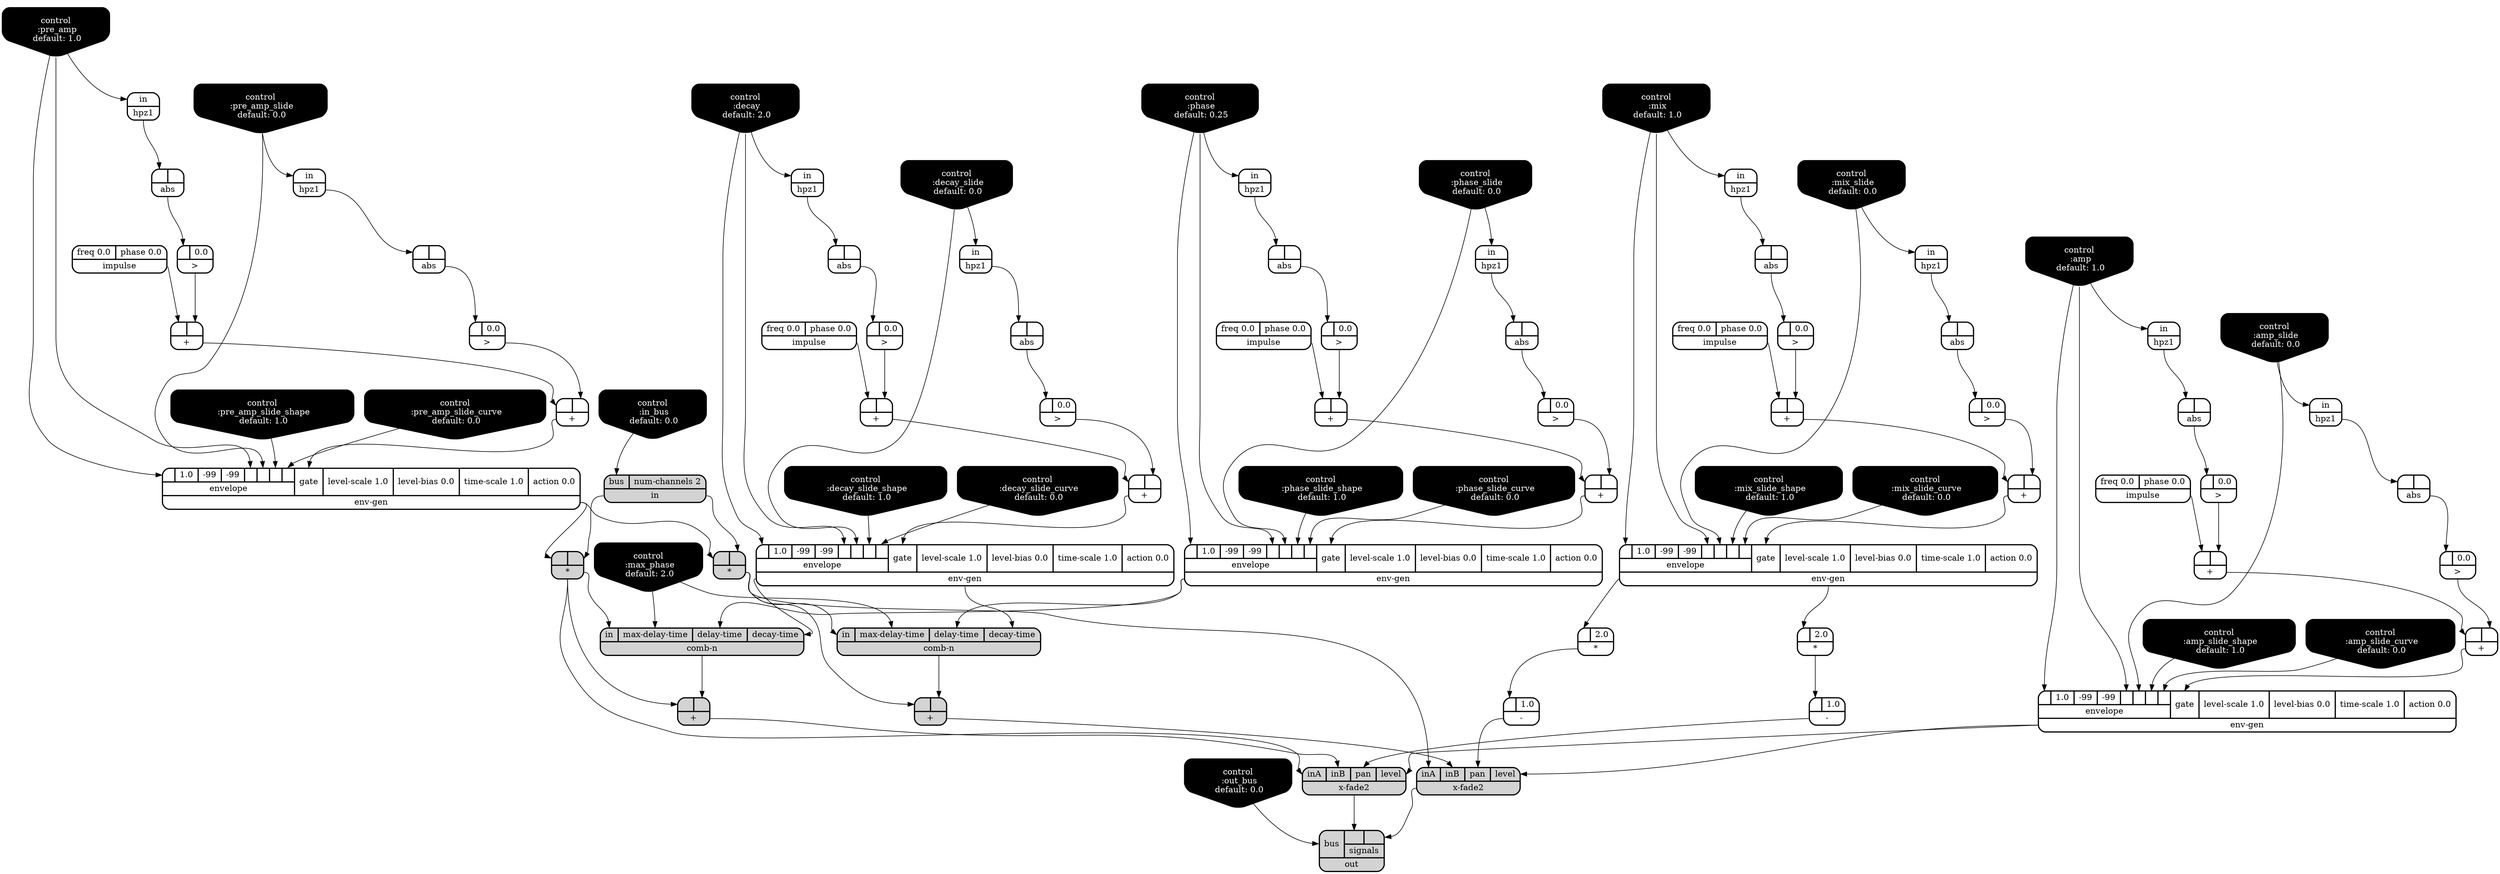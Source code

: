 digraph synthdef {
42 [label = "{{ <a> |<b> 2.0} |<__UG_NAME__>* }" style="bold, rounded" shape=record rankdir=LR];
66 [label = "{{ <a> |<b> } |<__UG_NAME__>* }" style="filled, bold, rounded"  shape=record rankdir=LR];
78 [label = "{{ <a> |<b> 2.0} |<__UG_NAME__>* }" style="bold, rounded" shape=record rankdir=LR];
81 [label = "{{ <a> |<b> } |<__UG_NAME__>* }" style="filled, bold, rounded"  shape=record rankdir=LR];
30 [label = "{{ <a> |<b> } |<__UG_NAME__>+ }" style="bold, rounded" shape=record rankdir=LR];
34 [label = "{{ <a> |<b> } |<__UG_NAME__>+ }" style="bold, rounded" shape=record rankdir=LR];
39 [label = "{{ <a> |<b> } |<__UG_NAME__>+ }" style="bold, rounded" shape=record rankdir=LR];
40 [label = "{{ <a> |<b> } |<__UG_NAME__>+ }" style="bold, rounded" shape=record rankdir=LR];
47 [label = "{{ <a> |<b> } |<__UG_NAME__>+ }" style="bold, rounded" shape=record rankdir=LR];
52 [label = "{{ <a> |<b> } |<__UG_NAME__>+ }" style="bold, rounded" shape=record rankdir=LR];
56 [label = "{{ <a> |<b> } |<__UG_NAME__>+ }" style="bold, rounded" shape=record rankdir=LR];
63 [label = "{{ <a> |<b> } |<__UG_NAME__>+ }" style="bold, rounded" shape=record rankdir=LR];
71 [label = "{{ <a> |<b> } |<__UG_NAME__>+ }" style="bold, rounded" shape=record rankdir=LR];
73 [label = "{{ <a> |<b> } |<__UG_NAME__>+ }" style="bold, rounded" shape=record rankdir=LR];
76 [label = "{{ <a> |<b> } |<__UG_NAME__>+ }" style="filled, bold, rounded"  shape=record rankdir=LR];
83 [label = "{{ <a> |<b> } |<__UG_NAME__>+ }" style="filled, bold, rounded"  shape=record rankdir=LR];
79 [label = "{{ <a> |<b> 1.0} |<__UG_NAME__>- }" style="bold, rounded" shape=record rankdir=LR];
84 [label = "{{ <a> |<b> 1.0} |<__UG_NAME__>- }" style="bold, rounded" shape=record rankdir=LR];
25 [label = "{{ <a> |<b> 0.0} |<__UG_NAME__>\> }" style="bold, rounded" shape=record rankdir=LR];
29 [label = "{{ <a> |<b> 0.0} |<__UG_NAME__>\> }" style="bold, rounded" shape=record rankdir=LR];
33 [label = "{{ <a> |<b> 0.0} |<__UG_NAME__>\> }" style="bold, rounded" shape=record rankdir=LR];
38 [label = "{{ <a> |<b> 0.0} |<__UG_NAME__>\> }" style="bold, rounded" shape=record rankdir=LR];
46 [label = "{{ <a> |<b> 0.0} |<__UG_NAME__>\> }" style="bold, rounded" shape=record rankdir=LR];
51 [label = "{{ <a> |<b> 0.0} |<__UG_NAME__>\> }" style="bold, rounded" shape=record rankdir=LR];
55 [label = "{{ <a> |<b> 0.0} |<__UG_NAME__>\> }" style="bold, rounded" shape=record rankdir=LR];
62 [label = "{{ <a> |<b> 0.0} |<__UG_NAME__>\> }" style="bold, rounded" shape=record rankdir=LR];
70 [label = "{{ <a> |<b> 0.0} |<__UG_NAME__>\> }" style="bold, rounded" shape=record rankdir=LR];
72 [label = "{{ <a> |<b> 0.0} |<__UG_NAME__>\> }" style="bold, rounded" shape=record rankdir=LR];
24 [label = "{{ <a> |<b> } |<__UG_NAME__>abs }" style="bold, rounded" shape=record rankdir=LR];
28 [label = "{{ <a> |<b> } |<__UG_NAME__>abs }" style="bold, rounded" shape=record rankdir=LR];
32 [label = "{{ <a> |<b> } |<__UG_NAME__>abs }" style="bold, rounded" shape=record rankdir=LR];
37 [label = "{{ <a> |<b> } |<__UG_NAME__>abs }" style="bold, rounded" shape=record rankdir=LR];
45 [label = "{{ <a> |<b> } |<__UG_NAME__>abs }" style="bold, rounded" shape=record rankdir=LR];
50 [label = "{{ <a> |<b> } |<__UG_NAME__>abs }" style="bold, rounded" shape=record rankdir=LR];
54 [label = "{{ <a> |<b> } |<__UG_NAME__>abs }" style="bold, rounded" shape=record rankdir=LR];
59 [label = "{{ <a> |<b> } |<__UG_NAME__>abs }" style="bold, rounded" shape=record rankdir=LR];
61 [label = "{{ <a> |<b> } |<__UG_NAME__>abs }" style="bold, rounded" shape=record rankdir=LR];
69 [label = "{{ <a> |<b> } |<__UG_NAME__>abs }" style="bold, rounded" shape=record rankdir=LR];
75 [label = "{{ <in> in|<max____delay____time> max-delay-time|<delay____time> delay-time|<decay____time> decay-time} |<__UG_NAME__>comb-n }" style="filled, bold, rounded"  shape=record rankdir=LR];
82 [label = "{{ <in> in|<max____delay____time> max-delay-time|<delay____time> delay-time|<decay____time> decay-time} |<__UG_NAME__>comb-n }" style="filled, bold, rounded"  shape=record rankdir=LR];
0 [label = "control
 :amp
 default: 1.0" shape=invhouse style="rounded, filled, bold" fillcolor=black fontcolor=white ]; 
1 [label = "control
 :amp_slide
 default: 0.0" shape=invhouse style="rounded, filled, bold" fillcolor=black fontcolor=white ]; 
2 [label = "control
 :amp_slide_shape
 default: 1.0" shape=invhouse style="rounded, filled, bold" fillcolor=black fontcolor=white ]; 
3 [label = "control
 :amp_slide_curve
 default: 0.0" shape=invhouse style="rounded, filled, bold" fillcolor=black fontcolor=white ]; 
4 [label = "control
 :mix
 default: 1.0" shape=invhouse style="rounded, filled, bold" fillcolor=black fontcolor=white ]; 
5 [label = "control
 :mix_slide
 default: 0.0" shape=invhouse style="rounded, filled, bold" fillcolor=black fontcolor=white ]; 
6 [label = "control
 :mix_slide_shape
 default: 1.0" shape=invhouse style="rounded, filled, bold" fillcolor=black fontcolor=white ]; 
7 [label = "control
 :mix_slide_curve
 default: 0.0" shape=invhouse style="rounded, filled, bold" fillcolor=black fontcolor=white ]; 
8 [label = "control
 :pre_amp
 default: 1.0" shape=invhouse style="rounded, filled, bold" fillcolor=black fontcolor=white ]; 
9 [label = "control
 :pre_amp_slide
 default: 0.0" shape=invhouse style="rounded, filled, bold" fillcolor=black fontcolor=white ]; 
10 [label = "control
 :pre_amp_slide_shape
 default: 1.0" shape=invhouse style="rounded, filled, bold" fillcolor=black fontcolor=white ]; 
11 [label = "control
 :pre_amp_slide_curve
 default: 0.0" shape=invhouse style="rounded, filled, bold" fillcolor=black fontcolor=white ]; 
12 [label = "control
 :phase
 default: 0.25" shape=invhouse style="rounded, filled, bold" fillcolor=black fontcolor=white ]; 
13 [label = "control
 :phase_slide
 default: 0.0" shape=invhouse style="rounded, filled, bold" fillcolor=black fontcolor=white ]; 
14 [label = "control
 :phase_slide_shape
 default: 1.0" shape=invhouse style="rounded, filled, bold" fillcolor=black fontcolor=white ]; 
15 [label = "control
 :phase_slide_curve
 default: 0.0" shape=invhouse style="rounded, filled, bold" fillcolor=black fontcolor=white ]; 
16 [label = "control
 :decay
 default: 2.0" shape=invhouse style="rounded, filled, bold" fillcolor=black fontcolor=white ]; 
17 [label = "control
 :decay_slide
 default: 0.0" shape=invhouse style="rounded, filled, bold" fillcolor=black fontcolor=white ]; 
18 [label = "control
 :decay_slide_shape
 default: 1.0" shape=invhouse style="rounded, filled, bold" fillcolor=black fontcolor=white ]; 
19 [label = "control
 :decay_slide_curve
 default: 0.0" shape=invhouse style="rounded, filled, bold" fillcolor=black fontcolor=white ]; 
20 [label = "control
 :max_phase
 default: 2.0" shape=invhouse style="rounded, filled, bold" fillcolor=black fontcolor=white ]; 
21 [label = "control
 :in_bus
 default: 0.0" shape=invhouse style="rounded, filled, bold" fillcolor=black fontcolor=white ]; 
22 [label = "control
 :out_bus
 default: 0.0" shape=invhouse style="rounded, filled, bold" fillcolor=black fontcolor=white ]; 
41 [label = "{{ {{<envelope___control___0>|1.0|-99|-99|<envelope___control___4>|<envelope___control___5>|<envelope___control___6>|<envelope___control___7>}|envelope}|<gate> gate|<level____scale> level-scale 1.0|<level____bias> level-bias 0.0|<time____scale> time-scale 1.0|<action> action 0.0} |<__UG_NAME__>env-gen }" style="bold, rounded" shape=record rankdir=LR];
57 [label = "{{ {{<envelope___control___0>|1.0|-99|-99|<envelope___control___4>|<envelope___control___5>|<envelope___control___6>|<envelope___control___7>}|envelope}|<gate> gate|<level____scale> level-scale 1.0|<level____bias> level-bias 0.0|<time____scale> time-scale 1.0|<action> action 0.0} |<__UG_NAME__>env-gen }" style="bold, rounded" shape=record rankdir=LR];
64 [label = "{{ {{<envelope___control___0>|1.0|-99|-99|<envelope___control___4>|<envelope___control___5>|<envelope___control___6>|<envelope___control___7>}|envelope}|<gate> gate|<level____scale> level-scale 1.0|<level____bias> level-bias 0.0|<time____scale> time-scale 1.0|<action> action 0.0} |<__UG_NAME__>env-gen }" style="bold, rounded" shape=record rankdir=LR];
74 [label = "{{ {{<envelope___control___0>|1.0|-99|-99|<envelope___control___4>|<envelope___control___5>|<envelope___control___6>|<envelope___control___7>}|envelope}|<gate> gate|<level____scale> level-scale 1.0|<level____bias> level-bias 0.0|<time____scale> time-scale 1.0|<action> action 0.0} |<__UG_NAME__>env-gen }" style="bold, rounded" shape=record rankdir=LR];
77 [label = "{{ {{<envelope___control___0>|1.0|-99|-99|<envelope___control___4>|<envelope___control___5>|<envelope___control___6>|<envelope___control___7>}|envelope}|<gate> gate|<level____scale> level-scale 1.0|<level____bias> level-bias 0.0|<time____scale> time-scale 1.0|<action> action 0.0} |<__UG_NAME__>env-gen }" style="bold, rounded" shape=record rankdir=LR];
23 [label = "{{ <in> in} |<__UG_NAME__>hpz1 }" style="bold, rounded" shape=record rankdir=LR];
27 [label = "{{ <in> in} |<__UG_NAME__>hpz1 }" style="bold, rounded" shape=record rankdir=LR];
31 [label = "{{ <in> in} |<__UG_NAME__>hpz1 }" style="bold, rounded" shape=record rankdir=LR];
36 [label = "{{ <in> in} |<__UG_NAME__>hpz1 }" style="bold, rounded" shape=record rankdir=LR];
44 [label = "{{ <in> in} |<__UG_NAME__>hpz1 }" style="bold, rounded" shape=record rankdir=LR];
49 [label = "{{ <in> in} |<__UG_NAME__>hpz1 }" style="bold, rounded" shape=record rankdir=LR];
53 [label = "{{ <in> in} |<__UG_NAME__>hpz1 }" style="bold, rounded" shape=record rankdir=LR];
58 [label = "{{ <in> in} |<__UG_NAME__>hpz1 }" style="bold, rounded" shape=record rankdir=LR];
60 [label = "{{ <in> in} |<__UG_NAME__>hpz1 }" style="bold, rounded" shape=record rankdir=LR];
68 [label = "{{ <in> in} |<__UG_NAME__>hpz1 }" style="bold, rounded" shape=record rankdir=LR];
26 [label = "{{ <freq> freq 0.0|<phase> phase 0.0} |<__UG_NAME__>impulse }" style="bold, rounded" shape=record rankdir=LR];
35 [label = "{{ <freq> freq 0.0|<phase> phase 0.0} |<__UG_NAME__>impulse }" style="bold, rounded" shape=record rankdir=LR];
43 [label = "{{ <freq> freq 0.0|<phase> phase 0.0} |<__UG_NAME__>impulse }" style="bold, rounded" shape=record rankdir=LR];
48 [label = "{{ <freq> freq 0.0|<phase> phase 0.0} |<__UG_NAME__>impulse }" style="bold, rounded" shape=record rankdir=LR];
67 [label = "{{ <freq> freq 0.0|<phase> phase 0.0} |<__UG_NAME__>impulse }" style="bold, rounded" shape=record rankdir=LR];
65 [label = "{{ <bus> bus|<num____channels> num-channels 2} |<__UG_NAME__>in }" style="filled, bold, rounded"  shape=record rankdir=LR];
86 [label = "{{ <bus> bus|{{<signals___x____fade2___0>|<signals___x____fade2___1>}|signals}} |<__UG_NAME__>out }" style="filled, bold, rounded"  shape=record rankdir=LR];
80 [label = "{{ <ina> inA|<inb> inB|<pan> pan|<level> level} |<__UG_NAME__>x-fade2 }" style="filled, bold, rounded"  shape=record rankdir=LR];
85 [label = "{{ <ina> inA|<inb> inB|<pan> pan|<level> level} |<__UG_NAME__>x-fade2 }" style="filled, bold, rounded"  shape=record rankdir=LR];

41:__UG_NAME__ -> 42:a ;
65:__UG_NAME__ -> 66:b ;
64:__UG_NAME__ -> 66:a ;
41:__UG_NAME__ -> 78:a ;
65:__UG_NAME__ -> 81:b ;
64:__UG_NAME__ -> 81:a ;
29:__UG_NAME__ -> 30:b ;
26:__UG_NAME__ -> 30:a ;
33:__UG_NAME__ -> 34:b ;
30:__UG_NAME__ -> 34:a ;
38:__UG_NAME__ -> 39:b ;
35:__UG_NAME__ -> 39:a ;
25:__UG_NAME__ -> 40:b ;
39:__UG_NAME__ -> 40:a ;
46:__UG_NAME__ -> 47:b ;
43:__UG_NAME__ -> 47:a ;
51:__UG_NAME__ -> 52:b ;
48:__UG_NAME__ -> 52:a ;
55:__UG_NAME__ -> 56:b ;
52:__UG_NAME__ -> 56:a ;
62:__UG_NAME__ -> 63:b ;
47:__UG_NAME__ -> 63:a ;
70:__UG_NAME__ -> 71:b ;
67:__UG_NAME__ -> 71:a ;
72:__UG_NAME__ -> 73:b ;
71:__UG_NAME__ -> 73:a ;
75:__UG_NAME__ -> 76:b ;
66:__UG_NAME__ -> 76:a ;
82:__UG_NAME__ -> 83:b ;
81:__UG_NAME__ -> 83:a ;
78:__UG_NAME__ -> 79:a ;
42:__UG_NAME__ -> 84:a ;
24:__UG_NAME__ -> 25:a ;
28:__UG_NAME__ -> 29:a ;
32:__UG_NAME__ -> 33:a ;
37:__UG_NAME__ -> 38:a ;
45:__UG_NAME__ -> 46:a ;
50:__UG_NAME__ -> 51:a ;
54:__UG_NAME__ -> 55:a ;
61:__UG_NAME__ -> 62:a ;
69:__UG_NAME__ -> 70:a ;
59:__UG_NAME__ -> 72:a ;
23:__UG_NAME__ -> 24:a ;
27:__UG_NAME__ -> 28:a ;
31:__UG_NAME__ -> 32:a ;
36:__UG_NAME__ -> 37:a ;
44:__UG_NAME__ -> 45:a ;
49:__UG_NAME__ -> 50:a ;
53:__UG_NAME__ -> 54:a ;
58:__UG_NAME__ -> 59:a ;
60:__UG_NAME__ -> 61:a ;
68:__UG_NAME__ -> 69:a ;
57:__UG_NAME__ -> 75:decay____time ;
74:__UG_NAME__ -> 75:delay____time ;
20:__UG_NAME__ -> 75:max____delay____time ;
66:__UG_NAME__ -> 75:in ;
57:__UG_NAME__ -> 82:decay____time ;
74:__UG_NAME__ -> 82:delay____time ;
20:__UG_NAME__ -> 82:max____delay____time ;
81:__UG_NAME__ -> 82:in ;
40:__UG_NAME__ -> 41:gate ;
4:__UG_NAME__ -> 41:envelope___control___0 ;
4:__UG_NAME__ -> 41:envelope___control___4 ;
5:__UG_NAME__ -> 41:envelope___control___5 ;
6:__UG_NAME__ -> 41:envelope___control___6 ;
7:__UG_NAME__ -> 41:envelope___control___7 ;
56:__UG_NAME__ -> 57:gate ;
16:__UG_NAME__ -> 57:envelope___control___0 ;
16:__UG_NAME__ -> 57:envelope___control___4 ;
17:__UG_NAME__ -> 57:envelope___control___5 ;
18:__UG_NAME__ -> 57:envelope___control___6 ;
19:__UG_NAME__ -> 57:envelope___control___7 ;
63:__UG_NAME__ -> 64:gate ;
8:__UG_NAME__ -> 64:envelope___control___0 ;
8:__UG_NAME__ -> 64:envelope___control___4 ;
9:__UG_NAME__ -> 64:envelope___control___5 ;
10:__UG_NAME__ -> 64:envelope___control___6 ;
11:__UG_NAME__ -> 64:envelope___control___7 ;
73:__UG_NAME__ -> 74:gate ;
12:__UG_NAME__ -> 74:envelope___control___0 ;
12:__UG_NAME__ -> 74:envelope___control___4 ;
13:__UG_NAME__ -> 74:envelope___control___5 ;
14:__UG_NAME__ -> 74:envelope___control___6 ;
15:__UG_NAME__ -> 74:envelope___control___7 ;
34:__UG_NAME__ -> 77:gate ;
0:__UG_NAME__ -> 77:envelope___control___0 ;
0:__UG_NAME__ -> 77:envelope___control___4 ;
1:__UG_NAME__ -> 77:envelope___control___5 ;
2:__UG_NAME__ -> 77:envelope___control___6 ;
3:__UG_NAME__ -> 77:envelope___control___7 ;
5:__UG_NAME__ -> 23:in ;
0:__UG_NAME__ -> 27:in ;
1:__UG_NAME__ -> 31:in ;
4:__UG_NAME__ -> 36:in ;
8:__UG_NAME__ -> 44:in ;
16:__UG_NAME__ -> 49:in ;
17:__UG_NAME__ -> 53:in ;
13:__UG_NAME__ -> 58:in ;
9:__UG_NAME__ -> 60:in ;
12:__UG_NAME__ -> 68:in ;
21:__UG_NAME__ -> 65:bus ;
80:__UG_NAME__ -> 86:signals___x____fade2___0 ;
85:__UG_NAME__ -> 86:signals___x____fade2___1 ;
22:__UG_NAME__ -> 86:bus ;
77:__UG_NAME__ -> 80:level ;
79:__UG_NAME__ -> 80:pan ;
76:__UG_NAME__ -> 80:inb ;
66:__UG_NAME__ -> 80:ina ;
77:__UG_NAME__ -> 85:level ;
84:__UG_NAME__ -> 85:pan ;
83:__UG_NAME__ -> 85:inb ;
81:__UG_NAME__ -> 85:ina ;

}